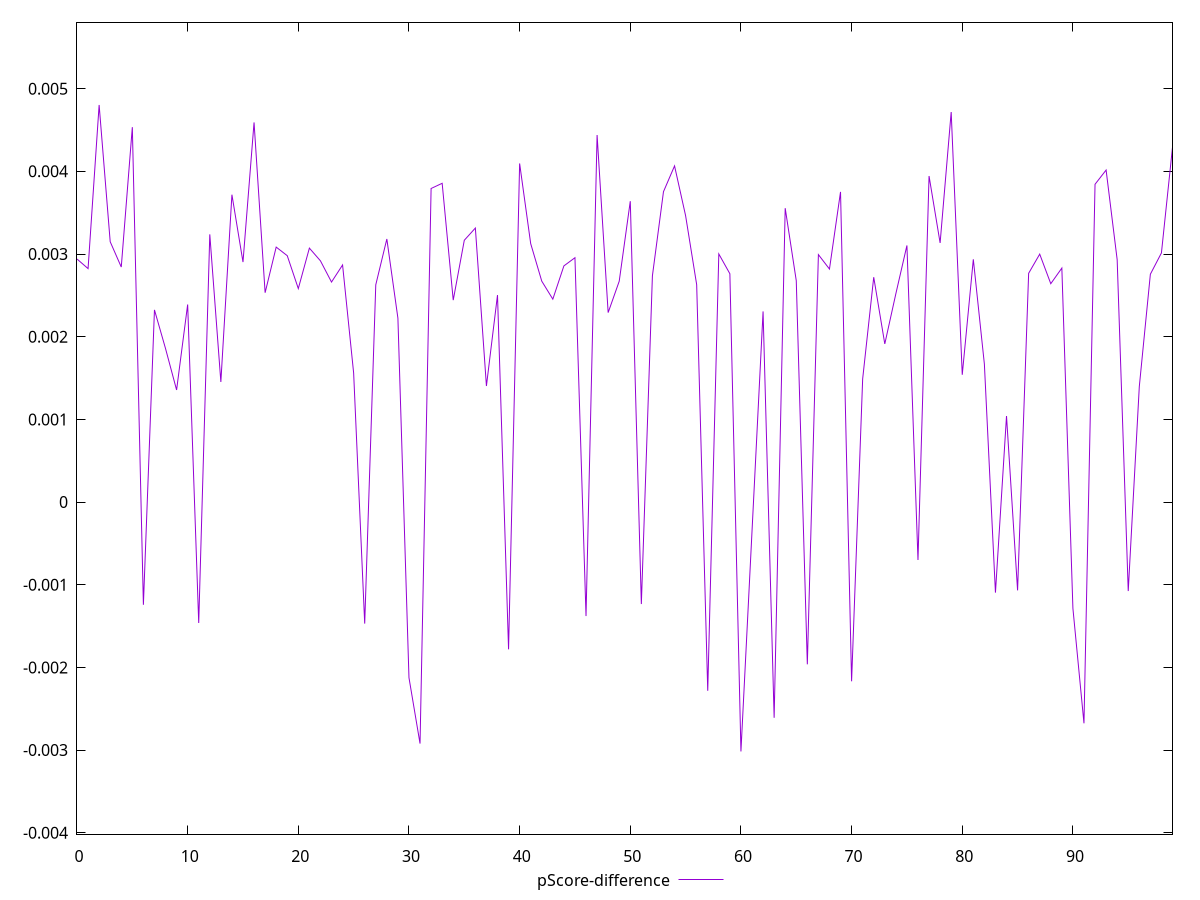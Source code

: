 reset

$pScoreDifference <<EOF
0 0.0029396079274144338
1 0.0028236950703934838
2 0.004802493611711034
3 0.0031485266007500456
4 0.0028425488282766143
5 0.004533913393001021
6 -0.0012426012129356234
7 0.0023242395855036513
8 0.0018565298655011109
9 0.0013557517010384101
10 0.0023894149667549325
11 -0.0014627439077001814
12 0.0032379312141908034
13 0.00145266051327686
14 0.003717426910990529
15 0.00290269594996051
16 0.004591712646875412
17 0.0025318637563964685
18 0.0030836266476230723
19 0.0029797873638246486
20 0.0025819395650077404
21 0.003071358754136222
22 0.002917403498514104
23 0.0026609064258469317
24 0.0028675952530126114
25 0.0015603235967257545
26 -0.0014701508089720594
27 0.002627456462394262
28 0.003181580741860479
29 0.002223963460379008
30 -0.0021240027289985974
31 -0.002920955730017716
32 0.003793075266023127
33 0.003855140919387212
34 0.0024422354929996004
35 0.003166382285640479
36 0.0033139125329271213
37 0.001403800718070003
38 0.002503293725432787
39 -0.0017814123229997758
40 0.004095011916390945
41 0.0031256562548662714
42 0.0026719385440134857
43 0.0024540562582643366
44 0.002856141656136124
45 0.00295519527456245
46 -0.0013787561956843941
47 0.0044391648103937476
48 0.0022914916897320836
49 0.0026708165377266058
50 0.0036387530574939486
51 -0.0012337726453222064
52 0.0027367565102150992
53 0.0037536230062835685
54 0.004065588591911862
55 0.0034628248031205455
56 0.002628904300493451
57 -0.002282655377253695
58 0.0030008463247851447
59 0.0027612487893579063
60 -0.003016227033358798
62 0.002305429721048302
63 -0.0026088104188282113
64 0.0035542393960990015
65 0.002677490769404267
66 -0.001962462365404094
67 0.002992590105525883
68 0.0028183271990190883
69 0.0037513215415352352
70 -0.00216766711871319
71 0.0014894404278580353
72 0.002719642853703741
73 0.0019127056901698802
74 0.0025200034415353567
75 0.0031033804342712745
76 -0.0007004000837709246
77 0.003943118429338921
78 0.003133742353900626
79 0.004716975448702088
80 0.0015397129643699436
81 0.002936128073702804
82 0.0016680418332970515
83 -0.0010955671129504463
84 0.001040276076708091
85 -0.0010680824368918262
86 0.0027666481928168007
87 0.0029985573843347435
88 0.002640921878535818
89 0.0028298364273328103
90 -0.0012855817466583819
91 -0.00267580418672253
92 0.0038433807569930867
93 0.004015553814584294
94 0.002931631736262652
95 -0.0010763397705191302
96 0.0013965649243522504
97 0.002755677626745112
98 0.003013037826704812
99 0.004290565324342355
EOF

set key outside below
set xrange [0:99]
set yrange [-0.004016227033358798:0.005802493611711034]
set trange [-0.004016227033358798:0.005802493611711034]
set terminal svg size 640, 500 enhanced background rgb 'white'
set output "reports/report_00030_2021-02-24T20-42-31.540Z/largest-contentful-paint/samples/card/pScore-difference/values.svg"

plot $pScoreDifference title "pScore-difference" with line

reset
